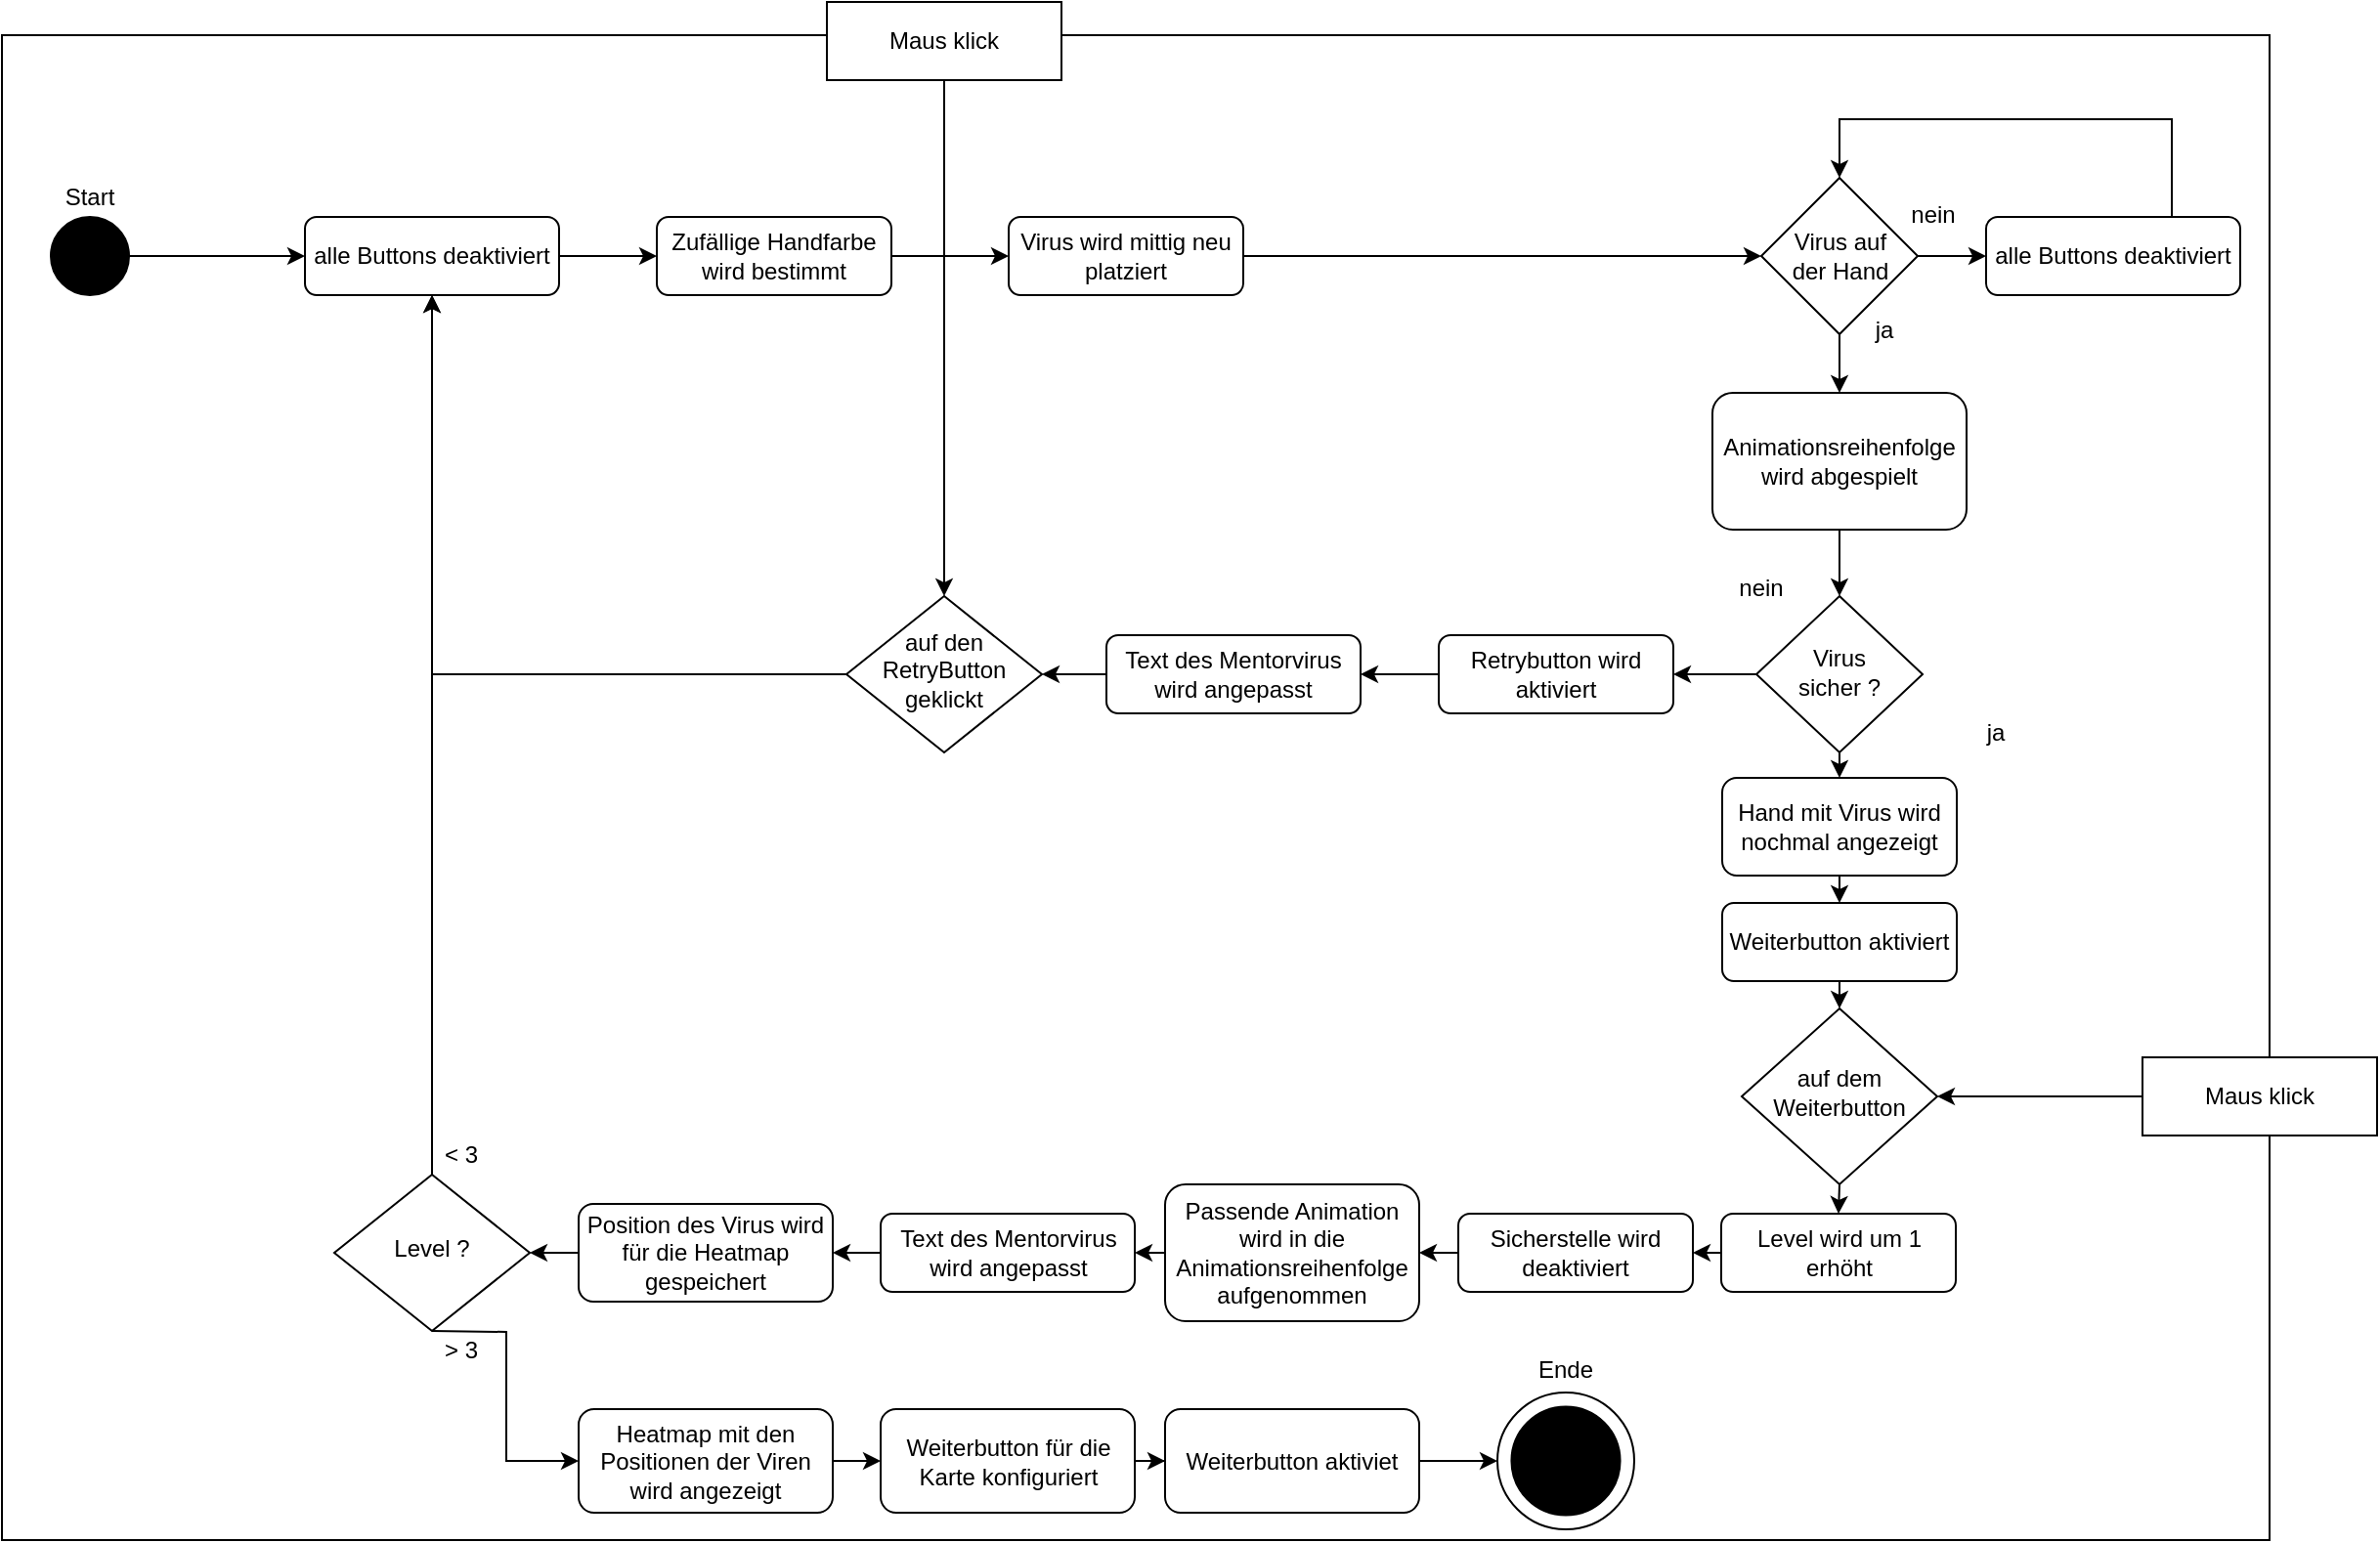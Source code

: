 <mxfile version="13.3.5" type="device"><diagram id="C5RBs43oDa-KdzZeNtuy" name="Page-1"><mxGraphModel dx="731" dy="423" grid="1" gridSize="10" guides="1" tooltips="1" connect="1" arrows="1" fold="1" page="1" pageScale="1" pageWidth="1169" pageHeight="827" math="0" shadow="0"><root><mxCell id="WIyWlLk6GJQsqaUBKTNV-0"/><mxCell id="WIyWlLk6GJQsqaUBKTNV-1" parent="WIyWlLk6GJQsqaUBKTNV-0"/><mxCell id="J_5frszN_lDLuJNtuwmI-23" value="" style="rounded=0;whiteSpace=wrap;html=1;fillColor=none;connectable=0;allowArrows=0;editable=1;movable=0;" vertex="1" parent="WIyWlLk6GJQsqaUBKTNV-1"><mxGeometry x="5" y="57" width="1160" height="770" as="geometry"/></mxCell><mxCell id="CIy0DwN6XeTHXIU3mF_3-73" style="edgeStyle=orthogonalEdgeStyle;rounded=0;orthogonalLoop=1;jettySize=auto;html=1;exitX=1;exitY=0.5;exitDx=0;exitDy=0;entryX=0;entryY=0.5;entryDx=0;entryDy=0;" parent="WIyWlLk6GJQsqaUBKTNV-1" source="WIyWlLk6GJQsqaUBKTNV-3" target="CIy0DwN6XeTHXIU3mF_3-4" edge="1"><mxGeometry relative="1" as="geometry"/></mxCell><mxCell id="WIyWlLk6GJQsqaUBKTNV-3" value="Zufällige Handfarbe wird bestimmt" style="rounded=1;whiteSpace=wrap;html=1;fontSize=12;glass=0;strokeWidth=1;shadow=0;" parent="WIyWlLk6GJQsqaUBKTNV-1" vertex="1"><mxGeometry x="340" y="150" width="120" height="40" as="geometry"/></mxCell><mxCell id="CIy0DwN6XeTHXIU3mF_3-70" style="edgeStyle=orthogonalEdgeStyle;rounded=0;orthogonalLoop=1;jettySize=auto;html=1;exitX=1;exitY=0.5;exitDx=0;exitDy=0;entryX=0;entryY=0.5;entryDx=0;entryDy=0;" parent="WIyWlLk6GJQsqaUBKTNV-1" source="CIy0DwN6XeTHXIU3mF_3-4" target="CIy0DwN6XeTHXIU3mF_3-10" edge="1"><mxGeometry relative="1" as="geometry"/></mxCell><mxCell id="CIy0DwN6XeTHXIU3mF_3-4" value="Virus wird mittig neu platziert" style="rounded=1;whiteSpace=wrap;html=1;fontSize=12;glass=0;strokeWidth=1;shadow=0;" parent="WIyWlLk6GJQsqaUBKTNV-1" vertex="1"><mxGeometry x="520" y="150" width="120" height="40" as="geometry"/></mxCell><mxCell id="CIy0DwN6XeTHXIU3mF_3-71" style="edgeStyle=orthogonalEdgeStyle;rounded=0;orthogonalLoop=1;jettySize=auto;html=1;exitX=0.5;exitY=0;exitDx=0;exitDy=0;entryX=0;entryY=0.5;entryDx=0;entryDy=0;" parent="WIyWlLk6GJQsqaUBKTNV-1" source="CIy0DwN6XeTHXIU3mF_3-1" target="CIy0DwN6XeTHXIU3mF_3-60" edge="1"><mxGeometry relative="1" as="geometry"/></mxCell><mxCell id="CIy0DwN6XeTHXIU3mF_3-1" value="" style="ellipse;whiteSpace=wrap;html=1;aspect=fixed;fillColor=#000000;direction=south;" parent="WIyWlLk6GJQsqaUBKTNV-1" vertex="1"><mxGeometry x="30" y="150" width="40" height="40" as="geometry"/></mxCell><mxCell id="CIy0DwN6XeTHXIU3mF_3-2" value="Ende" style="text;html=1;strokeColor=none;fillColor=none;align=center;verticalAlign=middle;whiteSpace=wrap;rounded=0;" parent="WIyWlLk6GJQsqaUBKTNV-1" vertex="1"><mxGeometry x="785" y="730" width="40" height="20" as="geometry"/></mxCell><mxCell id="CIy0DwN6XeTHXIU3mF_3-11" value="ja" style="text;html=1;strokeColor=none;fillColor=none;align=center;verticalAlign=middle;whiteSpace=wrap;rounded=0;" parent="WIyWlLk6GJQsqaUBKTNV-1" vertex="1"><mxGeometry x="947.5" y="198" width="40" height="20" as="geometry"/></mxCell><mxCell id="CIy0DwN6XeTHXIU3mF_3-16" value="ja" style="text;html=1;strokeColor=none;fillColor=none;align=center;verticalAlign=middle;whiteSpace=wrap;rounded=0;" parent="WIyWlLk6GJQsqaUBKTNV-1" vertex="1"><mxGeometry x="1005" y="404" width="40" height="20" as="geometry"/></mxCell><mxCell id="J_5frszN_lDLuJNtuwmI-4" style="edgeStyle=orthogonalEdgeStyle;rounded=0;orthogonalLoop=1;jettySize=auto;html=1;exitX=0;exitY=0.5;exitDx=0;exitDy=0;entryX=1;entryY=0.5;entryDx=0;entryDy=0;" edge="1" parent="WIyWlLk6GJQsqaUBKTNV-1" source="CIy0DwN6XeTHXIU3mF_3-17" target="CIy0DwN6XeTHXIU3mF_3-19"><mxGeometry relative="1" as="geometry"/></mxCell><mxCell id="CIy0DwN6XeTHXIU3mF_3-17" value="Level wird um 1 erhöht" style="rounded=1;whiteSpace=wrap;html=1;fontSize=12;glass=0;strokeWidth=1;shadow=0;" parent="WIyWlLk6GJQsqaUBKTNV-1" vertex="1"><mxGeometry x="884.5" y="660" width="120" height="40" as="geometry"/></mxCell><mxCell id="J_5frszN_lDLuJNtuwmI-2" style="edgeStyle=orthogonalEdgeStyle;rounded=0;orthogonalLoop=1;jettySize=auto;html=1;exitX=0.5;exitY=1;exitDx=0;exitDy=0;entryX=0.5;entryY=0;entryDx=0;entryDy=0;" edge="1" parent="WIyWlLk6GJQsqaUBKTNV-1" source="CIy0DwN6XeTHXIU3mF_3-18" target="CIy0DwN6XeTHXIU3mF_3-41"><mxGeometry relative="1" as="geometry"/></mxCell><mxCell id="CIy0DwN6XeTHXIU3mF_3-18" value="Weiterbutton aktiviert" style="rounded=1;whiteSpace=wrap;html=1;fontSize=12;glass=0;strokeWidth=1;shadow=0;" parent="WIyWlLk6GJQsqaUBKTNV-1" vertex="1"><mxGeometry x="885.0" y="501" width="120" height="40" as="geometry"/></mxCell><mxCell id="J_5frszN_lDLuJNtuwmI-5" style="edgeStyle=orthogonalEdgeStyle;rounded=0;orthogonalLoop=1;jettySize=auto;html=1;exitX=0;exitY=0.5;exitDx=0;exitDy=0;entryX=1;entryY=0.5;entryDx=0;entryDy=0;" edge="1" parent="WIyWlLk6GJQsqaUBKTNV-1" source="CIy0DwN6XeTHXIU3mF_3-19" target="CIy0DwN6XeTHXIU3mF_3-20"><mxGeometry relative="1" as="geometry"/></mxCell><mxCell id="CIy0DwN6XeTHXIU3mF_3-19" value="Sicherstelle wird deaktiviert" style="rounded=1;whiteSpace=wrap;html=1;fontSize=12;glass=0;strokeWidth=1;shadow=0;" parent="WIyWlLk6GJQsqaUBKTNV-1" vertex="1"><mxGeometry x="750" y="660.0" width="120" height="40" as="geometry"/></mxCell><mxCell id="J_5frszN_lDLuJNtuwmI-6" style="edgeStyle=orthogonalEdgeStyle;rounded=0;orthogonalLoop=1;jettySize=auto;html=1;exitX=0;exitY=0.5;exitDx=0;exitDy=0;entryX=1;entryY=0.5;entryDx=0;entryDy=0;" edge="1" parent="WIyWlLk6GJQsqaUBKTNV-1" source="CIy0DwN6XeTHXIU3mF_3-20" target="CIy0DwN6XeTHXIU3mF_3-28"><mxGeometry relative="1" as="geometry"/></mxCell><mxCell id="CIy0DwN6XeTHXIU3mF_3-20" value="Passende Animation wird in die Animationsreihenfolge aufgenommen" style="rounded=1;whiteSpace=wrap;html=1;fontSize=12;glass=0;strokeWidth=1;shadow=0;" parent="WIyWlLk6GJQsqaUBKTNV-1" vertex="1"><mxGeometry x="600" y="645" width="130" height="70" as="geometry"/></mxCell><mxCell id="CIy0DwN6XeTHXIU3mF_3-64" style="edgeStyle=orthogonalEdgeStyle;rounded=0;orthogonalLoop=1;jettySize=auto;html=1;exitX=0.5;exitY=1;exitDx=0;exitDy=0;entryX=0.5;entryY=0;entryDx=0;entryDy=0;" parent="WIyWlLk6GJQsqaUBKTNV-1" source="CIy0DwN6XeTHXIU3mF_3-21" target="CIy0DwN6XeTHXIU3mF_3-26" edge="1"><mxGeometry relative="1" as="geometry"/></mxCell><mxCell id="CIy0DwN6XeTHXIU3mF_3-21" value="Animationsreihenfolge wird abgespielt" style="rounded=1;whiteSpace=wrap;html=1;fontSize=12;glass=0;strokeWidth=1;shadow=0;" parent="WIyWlLk6GJQsqaUBKTNV-1" vertex="1"><mxGeometry x="880" y="240" width="130" height="70" as="geometry"/></mxCell><mxCell id="J_5frszN_lDLuJNtuwmI-19" style="edgeStyle=orthogonalEdgeStyle;rounded=0;orthogonalLoop=1;jettySize=auto;html=1;exitX=0;exitY=0.5;exitDx=0;exitDy=0;entryX=1;entryY=0.5;entryDx=0;entryDy=0;" edge="1" parent="WIyWlLk6GJQsqaUBKTNV-1" source="CIy0DwN6XeTHXIU3mF_3-22" target="CIy0DwN6XeTHXIU3mF_3-29"><mxGeometry relative="1" as="geometry"/></mxCell><mxCell id="CIy0DwN6XeTHXIU3mF_3-22" value="Retrybutton wird aktiviert" style="rounded=1;whiteSpace=wrap;html=1;fontSize=12;glass=0;strokeWidth=1;shadow=0;" parent="WIyWlLk6GJQsqaUBKTNV-1" vertex="1"><mxGeometry x="740.0" y="364.0" width="120" height="40" as="geometry"/></mxCell><mxCell id="CIy0DwN6XeTHXIU3mF_3-23" value="nein" style="text;html=1;strokeColor=none;fillColor=none;align=center;verticalAlign=middle;whiteSpace=wrap;rounded=0;" parent="WIyWlLk6GJQsqaUBKTNV-1" vertex="1"><mxGeometry x="884.5" y="330" width="40" height="20" as="geometry"/></mxCell><mxCell id="CIy0DwN6XeTHXIU3mF_3-27" value="" style="group" parent="WIyWlLk6GJQsqaUBKTNV-1" vertex="1" connectable="0"><mxGeometry x="902.5" y="344" width="85" height="80" as="geometry"/></mxCell><mxCell id="CIy0DwN6XeTHXIU3mF_3-26" value="" style="rhombus;whiteSpace=wrap;html=1;" parent="CIy0DwN6XeTHXIU3mF_3-27" vertex="1"><mxGeometry width="85" height="80" as="geometry"/></mxCell><mxCell id="CIy0DwN6XeTHXIU3mF_3-25" value="Virus sicher ?" style="text;html=1;strokeColor=none;fillColor=none;align=center;verticalAlign=middle;whiteSpace=wrap;rounded=0;" parent="CIy0DwN6XeTHXIU3mF_3-27" vertex="1"><mxGeometry x="13.812" y="29" width="58.438" height="20" as="geometry"/></mxCell><mxCell id="J_5frszN_lDLuJNtuwmI-7" style="edgeStyle=orthogonalEdgeStyle;rounded=0;orthogonalLoop=1;jettySize=auto;html=1;exitX=0;exitY=0.5;exitDx=0;exitDy=0;entryX=1;entryY=0.5;entryDx=0;entryDy=0;" edge="1" parent="WIyWlLk6GJQsqaUBKTNV-1" source="CIy0DwN6XeTHXIU3mF_3-28" target="CIy0DwN6XeTHXIU3mF_3-33"><mxGeometry relative="1" as="geometry"/></mxCell><mxCell id="CIy0DwN6XeTHXIU3mF_3-28" value="Text des Mentorvirus wird angepasst" style="rounded=1;whiteSpace=wrap;html=1;fontSize=12;glass=0;strokeWidth=1;shadow=0;" parent="WIyWlLk6GJQsqaUBKTNV-1" vertex="1"><mxGeometry x="454.5" y="660" width="130" height="40" as="geometry"/></mxCell><mxCell id="J_5frszN_lDLuJNtuwmI-20" style="edgeStyle=orthogonalEdgeStyle;rounded=0;orthogonalLoop=1;jettySize=auto;html=1;exitX=0;exitY=0.5;exitDx=0;exitDy=0;entryX=1;entryY=0.5;entryDx=0;entryDy=0;" edge="1" parent="WIyWlLk6GJQsqaUBKTNV-1" source="CIy0DwN6XeTHXIU3mF_3-29" target="CIy0DwN6XeTHXIU3mF_3-48"><mxGeometry relative="1" as="geometry"/></mxCell><mxCell id="CIy0DwN6XeTHXIU3mF_3-29" value="Text des Mentorvirus wird angepasst" style="rounded=1;whiteSpace=wrap;html=1;fontSize=12;glass=0;strokeWidth=1;shadow=0;" parent="WIyWlLk6GJQsqaUBKTNV-1" vertex="1"><mxGeometry x="570" y="364" width="130" height="40" as="geometry"/></mxCell><mxCell id="CIy0DwN6XeTHXIU3mF_3-74" style="edgeStyle=orthogonalEdgeStyle;rounded=0;orthogonalLoop=1;jettySize=auto;html=1;exitX=0.5;exitY=0;exitDx=0;exitDy=0;entryX=0.5;entryY=1;entryDx=0;entryDy=0;" parent="WIyWlLk6GJQsqaUBKTNV-1" source="CIy0DwN6XeTHXIU3mF_3-30" target="CIy0DwN6XeTHXIU3mF_3-60" edge="1"><mxGeometry relative="1" as="geometry"/></mxCell><mxCell id="J_5frszN_lDLuJNtuwmI-9" style="edgeStyle=orthogonalEdgeStyle;rounded=0;orthogonalLoop=1;jettySize=auto;html=1;exitX=0.5;exitY=1;exitDx=0;exitDy=0;entryX=0;entryY=0.5;entryDx=0;entryDy=0;" edge="1" parent="WIyWlLk6GJQsqaUBKTNV-1" target="CIy0DwN6XeTHXIU3mF_3-34"><mxGeometry relative="1" as="geometry"><mxPoint x="225" y="720" as="sourcePoint"/></mxGeometry></mxCell><mxCell id="CIy0DwN6XeTHXIU3mF_3-30" value="Level ?" style="rhombus;whiteSpace=wrap;html=1;shadow=0;fontFamily=Helvetica;fontSize=12;align=center;strokeWidth=1;spacing=6;spacingTop=-4;" parent="WIyWlLk6GJQsqaUBKTNV-1" vertex="1"><mxGeometry x="175.0" y="640" width="100" height="80" as="geometry"/></mxCell><mxCell id="CIy0DwN6XeTHXIU3mF_3-31" value="&amp;gt; 3" style="text;html=1;strokeColor=none;fillColor=none;align=center;verticalAlign=middle;whiteSpace=wrap;rounded=0;" parent="WIyWlLk6GJQsqaUBKTNV-1" vertex="1"><mxGeometry x="220" y="720" width="40" height="20" as="geometry"/></mxCell><mxCell id="CIy0DwN6XeTHXIU3mF_3-32" value="&amp;lt; 3" style="text;html=1;strokeColor=none;fillColor=none;align=center;verticalAlign=middle;whiteSpace=wrap;rounded=0;" parent="WIyWlLk6GJQsqaUBKTNV-1" vertex="1"><mxGeometry x="220" y="620" width="40" height="20" as="geometry"/></mxCell><mxCell id="J_5frszN_lDLuJNtuwmI-8" style="edgeStyle=orthogonalEdgeStyle;rounded=0;orthogonalLoop=1;jettySize=auto;html=1;exitX=0;exitY=0.5;exitDx=0;exitDy=0;" edge="1" parent="WIyWlLk6GJQsqaUBKTNV-1" source="CIy0DwN6XeTHXIU3mF_3-33"><mxGeometry relative="1" as="geometry"><mxPoint x="275" y="680" as="targetPoint"/></mxGeometry></mxCell><mxCell id="CIy0DwN6XeTHXIU3mF_3-33" value="Position des Virus wird für die Heatmap gespeichert" style="rounded=1;whiteSpace=wrap;html=1;fontSize=12;glass=0;strokeWidth=1;shadow=0;" parent="WIyWlLk6GJQsqaUBKTNV-1" vertex="1"><mxGeometry x="300" y="655" width="130" height="50" as="geometry"/></mxCell><mxCell id="J_5frszN_lDLuJNtuwmI-10" style="edgeStyle=orthogonalEdgeStyle;rounded=0;orthogonalLoop=1;jettySize=auto;html=1;exitX=1;exitY=0.5;exitDx=0;exitDy=0;entryX=0;entryY=0.5;entryDx=0;entryDy=0;" edge="1" parent="WIyWlLk6GJQsqaUBKTNV-1" source="CIy0DwN6XeTHXIU3mF_3-34" target="CIy0DwN6XeTHXIU3mF_3-46"><mxGeometry relative="1" as="geometry"/></mxCell><mxCell id="CIy0DwN6XeTHXIU3mF_3-34" value="Heatmap mit den Positionen der Viren wird angezeigt" style="rounded=1;whiteSpace=wrap;html=1;fontSize=12;glass=0;strokeWidth=1;shadow=0;" parent="WIyWlLk6GJQsqaUBKTNV-1" vertex="1"><mxGeometry x="300" y="760" width="130" height="53" as="geometry"/></mxCell><mxCell id="J_5frszN_lDLuJNtuwmI-1" style="edgeStyle=orthogonalEdgeStyle;rounded=0;orthogonalLoop=1;jettySize=auto;html=1;exitX=0.5;exitY=1;exitDx=0;exitDy=0;entryX=0.5;entryY=0;entryDx=0;entryDy=0;" edge="1" parent="WIyWlLk6GJQsqaUBKTNV-1" source="CIy0DwN6XeTHXIU3mF_3-35" target="CIy0DwN6XeTHXIU3mF_3-18"><mxGeometry relative="1" as="geometry"/></mxCell><mxCell id="CIy0DwN6XeTHXIU3mF_3-35" value="Hand mit Virus wird nochmal angezeigt" style="rounded=1;whiteSpace=wrap;html=1;fontSize=12;glass=0;strokeWidth=1;shadow=0;" parent="WIyWlLk6GJQsqaUBKTNV-1" vertex="1"><mxGeometry x="885.0" y="437" width="120" height="50" as="geometry"/></mxCell><mxCell id="J_5frszN_lDLuJNtuwmI-25" style="edgeStyle=orthogonalEdgeStyle;rounded=0;orthogonalLoop=1;jettySize=auto;html=1;exitX=0;exitY=0.5;exitDx=0;exitDy=0;entryX=1;entryY=0.5;entryDx=0;entryDy=0;" edge="1" parent="WIyWlLk6GJQsqaUBKTNV-1" source="CIy0DwN6XeTHXIU3mF_3-39" target="CIy0DwN6XeTHXIU3mF_3-41"><mxGeometry relative="1" as="geometry"/></mxCell><mxCell id="CIy0DwN6XeTHXIU3mF_3-39" value="Maus klick" style="rounded=0;whiteSpace=wrap;html=1;strokeColor=#000000;fillColor=#ffffff;" parent="WIyWlLk6GJQsqaUBKTNV-1" vertex="1"><mxGeometry x="1100" y="580" width="120" height="40" as="geometry"/></mxCell><mxCell id="J_5frszN_lDLuJNtuwmI-3" style="edgeStyle=orthogonalEdgeStyle;rounded=0;orthogonalLoop=1;jettySize=auto;html=1;exitX=0.5;exitY=1;exitDx=0;exitDy=0;entryX=0.5;entryY=0;entryDx=0;entryDy=0;" edge="1" parent="WIyWlLk6GJQsqaUBKTNV-1" source="CIy0DwN6XeTHXIU3mF_3-41" target="CIy0DwN6XeTHXIU3mF_3-17"><mxGeometry relative="1" as="geometry"/></mxCell><mxCell id="CIy0DwN6XeTHXIU3mF_3-41" value="auf dem Weiterbutton" style="rhombus;whiteSpace=wrap;html=1;shadow=0;fontFamily=Helvetica;fontSize=12;align=center;strokeWidth=1;spacing=6;spacingTop=-4;" parent="WIyWlLk6GJQsqaUBKTNV-1" vertex="1"><mxGeometry x="895" y="555" width="100" height="90" as="geometry"/></mxCell><mxCell id="J_5frszN_lDLuJNtuwmI-11" style="edgeStyle=orthogonalEdgeStyle;rounded=0;orthogonalLoop=1;jettySize=auto;html=1;exitX=1;exitY=0.5;exitDx=0;exitDy=0;" edge="1" parent="WIyWlLk6GJQsqaUBKTNV-1" source="CIy0DwN6XeTHXIU3mF_3-46" target="CIy0DwN6XeTHXIU3mF_3-47"><mxGeometry relative="1" as="geometry"/></mxCell><mxCell id="CIy0DwN6XeTHXIU3mF_3-46" value="Weiterbutton für die Karte konfiguriert" style="rounded=1;whiteSpace=wrap;html=1;fontSize=12;glass=0;strokeWidth=1;shadow=0;" parent="WIyWlLk6GJQsqaUBKTNV-1" vertex="1"><mxGeometry x="454.5" y="760" width="130" height="53" as="geometry"/></mxCell><mxCell id="J_5frszN_lDLuJNtuwmI-17" style="edgeStyle=orthogonalEdgeStyle;rounded=0;orthogonalLoop=1;jettySize=auto;html=1;exitX=1;exitY=0.5;exitDx=0;exitDy=0;entryX=0;entryY=0.5;entryDx=0;entryDy=0;" edge="1" parent="WIyWlLk6GJQsqaUBKTNV-1" source="CIy0DwN6XeTHXIU3mF_3-47" target="J_5frszN_lDLuJNtuwmI-13"><mxGeometry relative="1" as="geometry"/></mxCell><mxCell id="CIy0DwN6XeTHXIU3mF_3-47" value="Weiterbutton aktiviet" style="rounded=1;whiteSpace=wrap;html=1;fontSize=12;glass=0;strokeWidth=1;shadow=0;" parent="WIyWlLk6GJQsqaUBKTNV-1" vertex="1"><mxGeometry x="600" y="760" width="130" height="53" as="geometry"/></mxCell><mxCell id="J_5frszN_lDLuJNtuwmI-21" style="edgeStyle=orthogonalEdgeStyle;rounded=0;orthogonalLoop=1;jettySize=auto;html=1;exitX=0;exitY=0.5;exitDx=0;exitDy=0;entryX=0.5;entryY=1;entryDx=0;entryDy=0;" edge="1" parent="WIyWlLk6GJQsqaUBKTNV-1" source="CIy0DwN6XeTHXIU3mF_3-48" target="CIy0DwN6XeTHXIU3mF_3-60"><mxGeometry relative="1" as="geometry"/></mxCell><mxCell id="CIy0DwN6XeTHXIU3mF_3-48" value="auf den RetryButton geklickt" style="rhombus;whiteSpace=wrap;html=1;shadow=0;fontFamily=Helvetica;fontSize=12;align=center;strokeWidth=1;spacing=6;spacingTop=-4;" parent="WIyWlLk6GJQsqaUBKTNV-1" vertex="1"><mxGeometry x="437.0" y="344" width="100" height="80" as="geometry"/></mxCell><mxCell id="CIy0DwN6XeTHXIU3mF_3-52" style="edgeStyle=orthogonalEdgeStyle;rounded=0;orthogonalLoop=1;jettySize=auto;html=1;exitX=0.5;exitY=1;exitDx=0;exitDy=0;" parent="WIyWlLk6GJQsqaUBKTNV-1" source="CIy0DwN6XeTHXIU3mF_3-50" target="CIy0DwN6XeTHXIU3mF_3-48" edge="1"><mxGeometry relative="1" as="geometry"/></mxCell><mxCell id="CIy0DwN6XeTHXIU3mF_3-50" value="Maus klick" style="rounded=0;whiteSpace=wrap;html=1;strokeColor=#000000;fillColor=#ffffff;" parent="WIyWlLk6GJQsqaUBKTNV-1" vertex="1"><mxGeometry x="427" y="40" width="120" height="40" as="geometry"/></mxCell><mxCell id="CIy0DwN6XeTHXIU3mF_3-54" value="" style="group" parent="WIyWlLk6GJQsqaUBKTNV-1" vertex="1" connectable="0"><mxGeometry x="905" y="130" width="105" height="80" as="geometry"/></mxCell><mxCell id="CIy0DwN6XeTHXIU3mF_3-10" value="" style="rhombus;whiteSpace=wrap;html=1;" parent="CIy0DwN6XeTHXIU3mF_3-54" vertex="1"><mxGeometry width="80" height="80" as="geometry"/></mxCell><mxCell id="CIy0DwN6XeTHXIU3mF_3-13" value="Virus auf der Hand" style="text;html=1;strokeColor=none;fillColor=none;align=center;verticalAlign=middle;whiteSpace=wrap;rounded=0;" parent="CIy0DwN6XeTHXIU3mF_3-54" vertex="1"><mxGeometry x="13" y="34" width="55" height="11" as="geometry"/></mxCell><mxCell id="CIy0DwN6XeTHXIU3mF_3-57" value="nein" style="text;html=1;strokeColor=none;fillColor=none;align=center;verticalAlign=middle;whiteSpace=wrap;rounded=0;" parent="CIy0DwN6XeTHXIU3mF_3-54" vertex="1"><mxGeometry x="68" y="9" width="40" height="20" as="geometry"/></mxCell><mxCell id="CIy0DwN6XeTHXIU3mF_3-59" style="edgeStyle=orthogonalEdgeStyle;rounded=0;orthogonalLoop=1;jettySize=auto;html=1;exitX=0.5;exitY=0;exitDx=0;exitDy=0;entryX=0.5;entryY=0;entryDx=0;entryDy=0;" parent="WIyWlLk6GJQsqaUBKTNV-1" source="CIy0DwN6XeTHXIU3mF_3-58" target="CIy0DwN6XeTHXIU3mF_3-10" edge="1"><mxGeometry relative="1" as="geometry"><Array as="points"><mxPoint x="1115" y="100.0"/><mxPoint x="945" y="100.0"/></Array></mxGeometry></mxCell><mxCell id="CIy0DwN6XeTHXIU3mF_3-58" value="alle Buttons deaktiviert" style="rounded=1;whiteSpace=wrap;html=1;fontSize=12;glass=0;strokeWidth=1;shadow=0;" parent="WIyWlLk6GJQsqaUBKTNV-1" vertex="1"><mxGeometry x="1020" y="150" width="130" height="40" as="geometry"/></mxCell><mxCell id="CIy0DwN6XeTHXIU3mF_3-72" style="edgeStyle=orthogonalEdgeStyle;rounded=0;orthogonalLoop=1;jettySize=auto;html=1;exitX=1;exitY=0.5;exitDx=0;exitDy=0;" parent="WIyWlLk6GJQsqaUBKTNV-1" source="CIy0DwN6XeTHXIU3mF_3-60" target="WIyWlLk6GJQsqaUBKTNV-3" edge="1"><mxGeometry relative="1" as="geometry"/></mxCell><mxCell id="CIy0DwN6XeTHXIU3mF_3-60" value="alle Buttons deaktiviert" style="rounded=1;whiteSpace=wrap;html=1;fontSize=12;glass=0;strokeWidth=1;shadow=0;" parent="WIyWlLk6GJQsqaUBKTNV-1" vertex="1"><mxGeometry x="160" y="150" width="130" height="40" as="geometry"/></mxCell><mxCell id="CIy0DwN6XeTHXIU3mF_3-63" style="edgeStyle=orthogonalEdgeStyle;rounded=0;orthogonalLoop=1;jettySize=auto;html=1;exitX=0.5;exitY=1;exitDx=0;exitDy=0;entryX=0.5;entryY=0;entryDx=0;entryDy=0;" parent="WIyWlLk6GJQsqaUBKTNV-1" source="CIy0DwN6XeTHXIU3mF_3-10" target="CIy0DwN6XeTHXIU3mF_3-21" edge="1"><mxGeometry relative="1" as="geometry"/></mxCell><mxCell id="CIy0DwN6XeTHXIU3mF_3-65" style="edgeStyle=orthogonalEdgeStyle;rounded=0;orthogonalLoop=1;jettySize=auto;html=1;exitX=1;exitY=0.5;exitDx=0;exitDy=0;entryX=0;entryY=0.5;entryDx=0;entryDy=0;" parent="WIyWlLk6GJQsqaUBKTNV-1" source="CIy0DwN6XeTHXIU3mF_3-10" target="CIy0DwN6XeTHXIU3mF_3-58" edge="1"><mxGeometry relative="1" as="geometry"/></mxCell><mxCell id="CIy0DwN6XeTHXIU3mF_3-68" style="edgeStyle=orthogonalEdgeStyle;rounded=0;orthogonalLoop=1;jettySize=auto;html=1;exitX=0.5;exitY=1;exitDx=0;exitDy=0;" parent="WIyWlLk6GJQsqaUBKTNV-1" source="CIy0DwN6XeTHXIU3mF_3-60" target="CIy0DwN6XeTHXIU3mF_3-60" edge="1"><mxGeometry relative="1" as="geometry"/></mxCell><mxCell id="J_5frszN_lDLuJNtuwmI-0" style="edgeStyle=orthogonalEdgeStyle;rounded=0;orthogonalLoop=1;jettySize=auto;html=1;exitX=0.5;exitY=1;exitDx=0;exitDy=0;entryX=0.5;entryY=0;entryDx=0;entryDy=0;" edge="1" parent="WIyWlLk6GJQsqaUBKTNV-1" source="CIy0DwN6XeTHXIU3mF_3-26" target="CIy0DwN6XeTHXIU3mF_3-35"><mxGeometry relative="1" as="geometry"/></mxCell><mxCell id="J_5frszN_lDLuJNtuwmI-15" value="" style="group" vertex="1" connectable="0" parent="WIyWlLk6GJQsqaUBKTNV-1"><mxGeometry x="770" y="750" width="70" height="73" as="geometry"/></mxCell><mxCell id="J_5frszN_lDLuJNtuwmI-13" value="" style="ellipse;whiteSpace=wrap;html=1;aspect=fixed;fillColor=none;" vertex="1" parent="J_5frszN_lDLuJNtuwmI-15"><mxGeometry y="1.5" width="70" height="70" as="geometry"/></mxCell><mxCell id="J_5frszN_lDLuJNtuwmI-14" value="" style="ellipse;whiteSpace=wrap;html=1;aspect=fixed;fillColor=#000000;" vertex="1" parent="J_5frszN_lDLuJNtuwmI-15"><mxGeometry x="7.219" y="8.719" width="55.562" height="55.562" as="geometry"/></mxCell><mxCell id="J_5frszN_lDLuJNtuwmI-18" style="edgeStyle=orthogonalEdgeStyle;rounded=0;orthogonalLoop=1;jettySize=auto;html=1;exitX=0;exitY=0.5;exitDx=0;exitDy=0;" edge="1" parent="WIyWlLk6GJQsqaUBKTNV-1" source="CIy0DwN6XeTHXIU3mF_3-26" target="CIy0DwN6XeTHXIU3mF_3-22"><mxGeometry relative="1" as="geometry"/></mxCell><mxCell id="J_5frszN_lDLuJNtuwmI-26" value="Start" style="text;html=1;strokeColor=none;fillColor=none;align=center;verticalAlign=middle;whiteSpace=wrap;rounded=0;" vertex="1" parent="WIyWlLk6GJQsqaUBKTNV-1"><mxGeometry x="30" y="130" width="40" height="20" as="geometry"/></mxCell></root></mxGraphModel></diagram></mxfile>